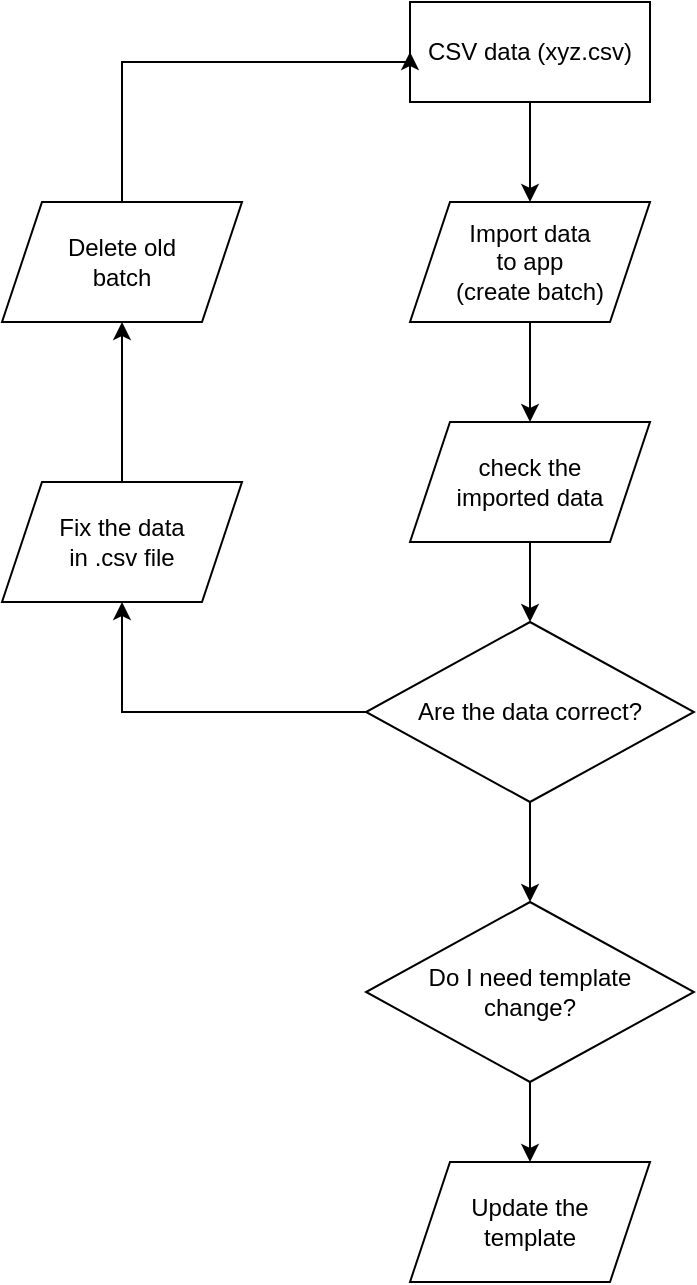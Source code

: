 <mxfile version="20.2.4" type="github">
  <diagram id="UUr9oCmgKK7NFTHfe8kC" name="Page-1">
    <mxGraphModel dx="992" dy="1223" grid="1" gridSize="10" guides="1" tooltips="1" connect="1" arrows="1" fold="1" page="1" pageScale="1" pageWidth="827" pageHeight="1169" math="0" shadow="0">
      <root>
        <mxCell id="0" />
        <mxCell id="1" parent="0" />
        <mxCell id="FNvh9srxU-pzTjBqOGl6-11" style="edgeStyle=orthogonalEdgeStyle;rounded=0;orthogonalLoop=1;jettySize=auto;html=1;" edge="1" parent="1" source="FNvh9srxU-pzTjBqOGl6-1" target="FNvh9srxU-pzTjBqOGl6-2">
          <mxGeometry relative="1" as="geometry" />
        </mxCell>
        <mxCell id="FNvh9srxU-pzTjBqOGl6-1" value="CSV data (xyz.csv)" style="rounded=0;whiteSpace=wrap;html=1;" vertex="1" parent="1">
          <mxGeometry x="354" y="40" width="120" height="50" as="geometry" />
        </mxCell>
        <mxCell id="FNvh9srxU-pzTjBqOGl6-12" style="edgeStyle=orthogonalEdgeStyle;rounded=0;orthogonalLoop=1;jettySize=auto;html=1;entryX=0.5;entryY=0;entryDx=0;entryDy=0;" edge="1" parent="1" source="FNvh9srxU-pzTjBqOGl6-2" target="FNvh9srxU-pzTjBqOGl6-3">
          <mxGeometry relative="1" as="geometry" />
        </mxCell>
        <mxCell id="FNvh9srxU-pzTjBqOGl6-2" value="Import data &lt;br&gt;to app &lt;br&gt;(create batch)" style="shape=parallelogram;perimeter=parallelogramPerimeter;whiteSpace=wrap;html=1;fixedSize=1;" vertex="1" parent="1">
          <mxGeometry x="354" y="140" width="120" height="60" as="geometry" />
        </mxCell>
        <mxCell id="FNvh9srxU-pzTjBqOGl6-13" style="edgeStyle=orthogonalEdgeStyle;rounded=0;orthogonalLoop=1;jettySize=auto;html=1;entryX=0.5;entryY=0;entryDx=0;entryDy=0;" edge="1" parent="1" source="FNvh9srxU-pzTjBqOGl6-3" target="FNvh9srxU-pzTjBqOGl6-4">
          <mxGeometry relative="1" as="geometry" />
        </mxCell>
        <mxCell id="FNvh9srxU-pzTjBqOGl6-3" value="check the &lt;br&gt;imported data" style="shape=parallelogram;perimeter=parallelogramPerimeter;whiteSpace=wrap;html=1;fixedSize=1;" vertex="1" parent="1">
          <mxGeometry x="354" y="250" width="120" height="60" as="geometry" />
        </mxCell>
        <mxCell id="FNvh9srxU-pzTjBqOGl6-6" style="edgeStyle=orthogonalEdgeStyle;rounded=0;orthogonalLoop=1;jettySize=auto;html=1;" edge="1" parent="1" source="FNvh9srxU-pzTjBqOGl6-4" target="FNvh9srxU-pzTjBqOGl6-5">
          <mxGeometry relative="1" as="geometry" />
        </mxCell>
        <mxCell id="FNvh9srxU-pzTjBqOGl6-15" style="edgeStyle=orthogonalEdgeStyle;rounded=0;orthogonalLoop=1;jettySize=auto;html=1;entryX=0.5;entryY=0;entryDx=0;entryDy=0;" edge="1" parent="1" source="FNvh9srxU-pzTjBqOGl6-4" target="FNvh9srxU-pzTjBqOGl6-17">
          <mxGeometry relative="1" as="geometry">
            <mxPoint x="414" y="490" as="targetPoint" />
          </mxGeometry>
        </mxCell>
        <mxCell id="FNvh9srxU-pzTjBqOGl6-4" value="Are the data correct?" style="rhombus;whiteSpace=wrap;html=1;" vertex="1" parent="1">
          <mxGeometry x="332" y="350" width="164" height="90" as="geometry" />
        </mxCell>
        <mxCell id="FNvh9srxU-pzTjBqOGl6-9" style="edgeStyle=orthogonalEdgeStyle;rounded=0;orthogonalLoop=1;jettySize=auto;html=1;entryX=0.5;entryY=1;entryDx=0;entryDy=0;" edge="1" parent="1" source="FNvh9srxU-pzTjBqOGl6-5" target="FNvh9srxU-pzTjBqOGl6-8">
          <mxGeometry relative="1" as="geometry" />
        </mxCell>
        <mxCell id="FNvh9srxU-pzTjBqOGl6-5" value="Fix the data &lt;br&gt;in .csv file" style="shape=parallelogram;perimeter=parallelogramPerimeter;whiteSpace=wrap;html=1;fixedSize=1;" vertex="1" parent="1">
          <mxGeometry x="150" y="280" width="120" height="60" as="geometry" />
        </mxCell>
        <mxCell id="FNvh9srxU-pzTjBqOGl6-10" style="edgeStyle=orthogonalEdgeStyle;rounded=0;orthogonalLoop=1;jettySize=auto;html=1;entryX=0;entryY=0.5;entryDx=0;entryDy=0;" edge="1" parent="1" source="FNvh9srxU-pzTjBqOGl6-8" target="FNvh9srxU-pzTjBqOGl6-1">
          <mxGeometry relative="1" as="geometry">
            <Array as="points">
              <mxPoint x="210" y="70" />
            </Array>
          </mxGeometry>
        </mxCell>
        <mxCell id="FNvh9srxU-pzTjBqOGl6-8" value="Delete old&lt;br&gt;batch" style="shape=parallelogram;perimeter=parallelogramPerimeter;whiteSpace=wrap;html=1;fixedSize=1;" vertex="1" parent="1">
          <mxGeometry x="150" y="140" width="120" height="60" as="geometry" />
        </mxCell>
        <mxCell id="FNvh9srxU-pzTjBqOGl6-19" style="edgeStyle=orthogonalEdgeStyle;rounded=0;orthogonalLoop=1;jettySize=auto;html=1;entryX=0.5;entryY=0;entryDx=0;entryDy=0;" edge="1" parent="1" source="FNvh9srxU-pzTjBqOGl6-17" target="FNvh9srxU-pzTjBqOGl6-18">
          <mxGeometry relative="1" as="geometry" />
        </mxCell>
        <mxCell id="FNvh9srxU-pzTjBqOGl6-17" value="Do I need template&lt;br&gt;change?" style="rhombus;whiteSpace=wrap;html=1;" vertex="1" parent="1">
          <mxGeometry x="332" y="490" width="164" height="90" as="geometry" />
        </mxCell>
        <mxCell id="FNvh9srxU-pzTjBqOGl6-18" value="Update the &lt;br&gt;template" style="shape=parallelogram;perimeter=parallelogramPerimeter;whiteSpace=wrap;html=1;fixedSize=1;" vertex="1" parent="1">
          <mxGeometry x="354" y="620" width="120" height="60" as="geometry" />
        </mxCell>
      </root>
    </mxGraphModel>
  </diagram>
</mxfile>

